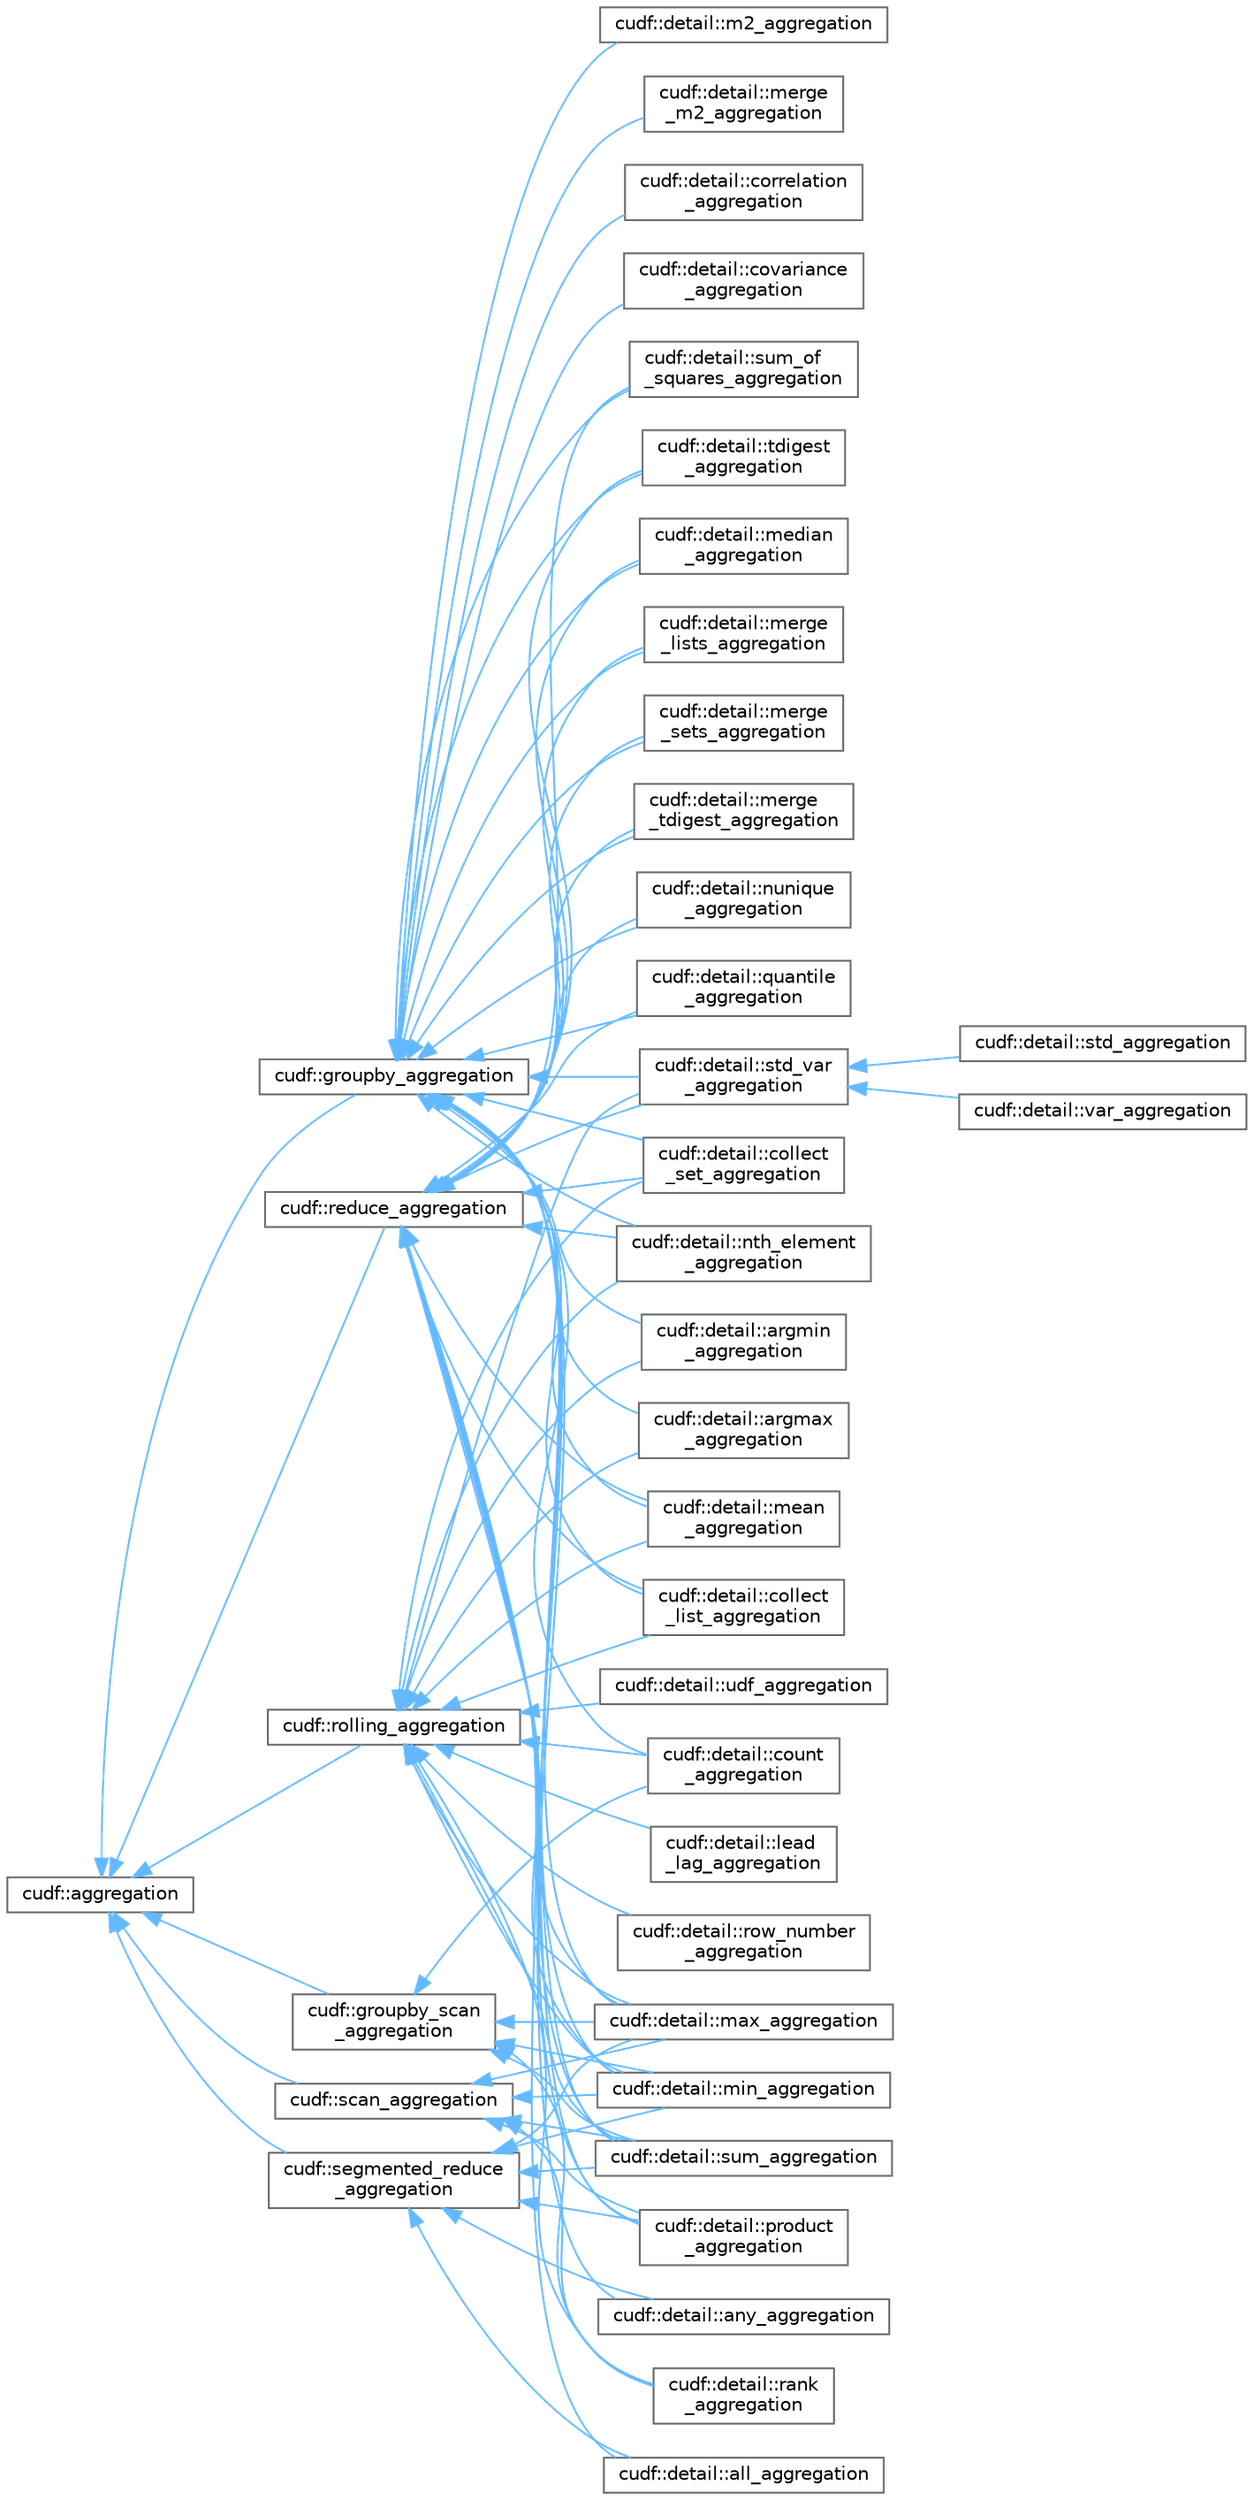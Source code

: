 digraph "类继承关系图"
{
 // LATEX_PDF_SIZE
  bgcolor="transparent";
  edge [fontname=Helvetica,fontsize=10,labelfontname=Helvetica,labelfontsize=10];
  node [fontname=Helvetica,fontsize=10,shape=box,height=0.2,width=0.4];
  rankdir="LR";
  Node0 [id="Node000000",label="cudf::aggregation",height=0.2,width=0.4,color="grey40", fillcolor="white", style="filled",URL="$classcudf_1_1aggregation.html",tooltip="Abstract base class for specifying the desired aggregation in an aggregation_request."];
  Node0 -> Node1 [id="edge1_Node000000_Node000001",dir="back",color="steelblue1",style="solid",tooltip=" "];
  Node1 [id="Node000001",label="cudf::groupby_aggregation",height=0.2,width=0.4,color="grey40", fillcolor="white", style="filled",URL="$classcudf_1_1groupby__aggregation.html",tooltip="Derived class intended for groupby specific aggregation usage."];
  Node1 -> Node2 [id="edge2_Node000001_Node000002",dir="back",color="steelblue1",style="solid",tooltip=" "];
  Node2 [id="Node000002",label="cudf::detail::argmax\l_aggregation",height=0.2,width=0.4,color="grey40", fillcolor="white", style="filled",URL="$classcudf_1_1detail_1_1argmax__aggregation.html",tooltip="Derived class for specifying an argmax aggregation"];
  Node1 -> Node4 [id="edge3_Node000001_Node000004",dir="back",color="steelblue1",style="solid",tooltip=" "];
  Node4 [id="Node000004",label="cudf::detail::argmin\l_aggregation",height=0.2,width=0.4,color="grey40", fillcolor="white", style="filled",URL="$classcudf_1_1detail_1_1argmin__aggregation.html",tooltip="Derived class for specifying an argmin aggregation"];
  Node1 -> Node5 [id="edge4_Node000001_Node000005",dir="back",color="steelblue1",style="solid",tooltip=" "];
  Node5 [id="Node000005",label="cudf::detail::collect\l_list_aggregation",height=0.2,width=0.4,color="grey40", fillcolor="white", style="filled",URL="$classcudf_1_1detail_1_1collect__list__aggregation.html",tooltip="Derived aggregation class for specifying COLLECT_LIST aggregation"];
  Node1 -> Node18 [id="edge5_Node000001_Node000018",dir="back",color="steelblue1",style="solid",tooltip=" "];
  Node18 [id="Node000018",label="cudf::detail::collect\l_set_aggregation",height=0.2,width=0.4,color="grey40", fillcolor="white", style="filled",URL="$classcudf_1_1detail_1_1collect__set__aggregation.html",tooltip="Derived aggregation class for specifying COLLECT_SET aggregation"];
  Node1 -> Node35 [id="edge6_Node000001_Node000035",dir="back",color="steelblue1",style="solid",tooltip=" "];
  Node35 [id="Node000035",label="cudf::detail::correlation\l_aggregation",height=0.2,width=0.4,color="grey40", fillcolor="white", style="filled",URL="$classcudf_1_1detail_1_1correlation__aggregation.html",tooltip="Derived aggregation class for specifying CORRELATION aggregation"];
  Node1 -> Node12 [id="edge7_Node000001_Node000012",dir="back",color="steelblue1",style="solid",tooltip=" "];
  Node12 [id="Node000012",label="cudf::detail::count\l_aggregation",height=0.2,width=0.4,color="grey40", fillcolor="white", style="filled",URL="$classcudf_1_1detail_1_1count__aggregation.html",tooltip="Derived class for specifying a count aggregation"];
  Node1 -> Node36 [id="edge8_Node000001_Node000036",dir="back",color="steelblue1",style="solid",tooltip=" "];
  Node36 [id="Node000036",label="cudf::detail::covariance\l_aggregation",height=0.2,width=0.4,color="grey40", fillcolor="white", style="filled",URL="$classcudf_1_1detail_1_1covariance__aggregation.html",tooltip="Derived aggregation class for specifying COVARIANCE aggregation"];
  Node1 -> Node37 [id="edge9_Node000001_Node000037",dir="back",color="steelblue1",style="solid",tooltip=" "];
  Node37 [id="Node000037",label="cudf::detail::m2_aggregation",height=0.2,width=0.4,color="grey40", fillcolor="white", style="filled",URL="$classcudf_1_1detail_1_1m2__aggregation.html",tooltip="Derived class for specifying a m2 aggregation"];
  Node1 -> Node10 [id="edge10_Node000001_Node000010",dir="back",color="steelblue1",style="solid",tooltip=" "];
  Node10 [id="Node000010",label="cudf::detail::max_aggregation",height=0.2,width=0.4,color="grey40", fillcolor="white", style="filled",URL="$classcudf_1_1detail_1_1max__aggregation.html",tooltip="Derived class for specifying a max aggregation"];
  Node1 -> Node19 [id="edge11_Node000001_Node000019",dir="back",color="steelblue1",style="solid",tooltip=" "];
  Node19 [id="Node000019",label="cudf::detail::mean\l_aggregation",height=0.2,width=0.4,color="grey40", fillcolor="white", style="filled",URL="$classcudf_1_1detail_1_1mean__aggregation.html",tooltip="Derived class for specifying a mean aggregation"];
  Node1 -> Node20 [id="edge12_Node000001_Node000020",dir="back",color="steelblue1",style="solid",tooltip=" "];
  Node20 [id="Node000020",label="cudf::detail::median\l_aggregation",height=0.2,width=0.4,color="grey40", fillcolor="white", style="filled",URL="$classcudf_1_1detail_1_1median__aggregation.html",tooltip="Derived class for specifying a median aggregation"];
  Node1 -> Node21 [id="edge13_Node000001_Node000021",dir="back",color="steelblue1",style="solid",tooltip=" "];
  Node21 [id="Node000021",label="cudf::detail::merge\l_lists_aggregation",height=0.2,width=0.4,color="grey40", fillcolor="white", style="filled",URL="$classcudf_1_1detail_1_1merge__lists__aggregation.html",tooltip="Derived aggregation class for specifying MERGE_LISTS aggregation"];
  Node1 -> Node38 [id="edge14_Node000001_Node000038",dir="back",color="steelblue1",style="solid",tooltip=" "];
  Node38 [id="Node000038",label="cudf::detail::merge\l_m2_aggregation",height=0.2,width=0.4,color="grey40", fillcolor="white", style="filled",URL="$classcudf_1_1detail_1_1merge__m2__aggregation.html",tooltip="Derived aggregation class for specifying MERGE_M2 aggregation"];
  Node1 -> Node22 [id="edge15_Node000001_Node000022",dir="back",color="steelblue1",style="solid",tooltip=" "];
  Node22 [id="Node000022",label="cudf::detail::merge\l_sets_aggregation",height=0.2,width=0.4,color="grey40", fillcolor="white", style="filled",URL="$classcudf_1_1detail_1_1merge__sets__aggregation.html",tooltip="Derived aggregation class for specifying MERGE_SETS aggregation"];
  Node1 -> Node23 [id="edge16_Node000001_Node000023",dir="back",color="steelblue1",style="solid",tooltip=" "];
  Node23 [id="Node000023",label="cudf::detail::merge\l_tdigest_aggregation",height=0.2,width=0.4,color="grey40", fillcolor="white", style="filled",URL="$classcudf_1_1detail_1_1merge__tdigest__aggregation.html",tooltip="Derived aggregation class for specifying MERGE_TDIGEST aggregation"];
  Node1 -> Node13 [id="edge17_Node000001_Node000013",dir="back",color="steelblue1",style="solid",tooltip=" "];
  Node13 [id="Node000013",label="cudf::detail::min_aggregation",height=0.2,width=0.4,color="grey40", fillcolor="white", style="filled",URL="$classcudf_1_1detail_1_1min__aggregation.html",tooltip="Derived class for specifying a min aggregation"];
  Node1 -> Node24 [id="edge18_Node000001_Node000024",dir="back",color="steelblue1",style="solid",tooltip=" "];
  Node24 [id="Node000024",label="cudf::detail::nth_element\l_aggregation",height=0.2,width=0.4,color="grey40", fillcolor="white", style="filled",URL="$classcudf_1_1detail_1_1nth__element__aggregation.html",tooltip="Derived class for specifying a nth element aggregation"];
  Node1 -> Node25 [id="edge19_Node000001_Node000025",dir="back",color="steelblue1",style="solid",tooltip=" "];
  Node25 [id="Node000025",label="cudf::detail::nunique\l_aggregation",height=0.2,width=0.4,color="grey40", fillcolor="white", style="filled",URL="$classcudf_1_1detail_1_1nunique__aggregation.html",tooltip="Derived class for specifying a nunique aggregation"];
  Node1 -> Node15 [id="edge20_Node000001_Node000015",dir="back",color="steelblue1",style="solid",tooltip=" "];
  Node15 [id="Node000015",label="cudf::detail::product\l_aggregation",height=0.2,width=0.4,color="grey40", fillcolor="white", style="filled",URL="$classcudf_1_1detail_1_1product__aggregation.html",tooltip="Derived class for specifying a product aggregation"];
  Node1 -> Node26 [id="edge21_Node000001_Node000026",dir="back",color="steelblue1",style="solid",tooltip=" "];
  Node26 [id="Node000026",label="cudf::detail::quantile\l_aggregation",height=0.2,width=0.4,color="grey40", fillcolor="white", style="filled",URL="$classcudf_1_1detail_1_1quantile__aggregation.html",tooltip="Derived class for specifying a quantile aggregation"];
  Node1 -> Node27 [id="edge22_Node000001_Node000027",dir="back",color="steelblue1",style="solid",tooltip=" "];
  Node27 [id="Node000027",label="cudf::detail::std_var\l_aggregation",height=0.2,width=0.4,color="grey40", fillcolor="white", style="filled",URL="$classcudf_1_1detail_1_1std__var__aggregation.html",tooltip="Derived class for specifying a standard deviation/variance aggregation"];
  Node27 -> Node28 [id="edge23_Node000027_Node000028",dir="back",color="steelblue1",style="solid",tooltip=" "];
  Node28 [id="Node000028",label="cudf::detail::std_aggregation",height=0.2,width=0.4,color="grey40", fillcolor="white", style="filled",URL="$classcudf_1_1detail_1_1std__aggregation.html",tooltip="Derived class for specifying a standard deviation aggregation"];
  Node27 -> Node29 [id="edge24_Node000027_Node000029",dir="back",color="steelblue1",style="solid",tooltip=" "];
  Node29 [id="Node000029",label="cudf::detail::var_aggregation",height=0.2,width=0.4,color="grey40", fillcolor="white", style="filled",URL="$classcudf_1_1detail_1_1var__aggregation.html",tooltip="Derived class for specifying a variance aggregation"];
  Node1 -> Node17 [id="edge25_Node000001_Node000017",dir="back",color="steelblue1",style="solid",tooltip=" "];
  Node17 [id="Node000017",label="cudf::detail::sum_aggregation",height=0.2,width=0.4,color="grey40", fillcolor="white", style="filled",URL="$classcudf_1_1detail_1_1sum__aggregation.html",tooltip="Derived class for specifying a sum aggregation"];
  Node1 -> Node30 [id="edge26_Node000001_Node000030",dir="back",color="steelblue1",style="solid",tooltip=" "];
  Node30 [id="Node000030",label="cudf::detail::sum_of\l_squares_aggregation",height=0.2,width=0.4,color="grey40", fillcolor="white", style="filled",URL="$classcudf_1_1detail_1_1sum__of__squares__aggregation.html",tooltip="Derived class for specifying a sum_of_squares aggregation"];
  Node1 -> Node31 [id="edge27_Node000001_Node000031",dir="back",color="steelblue1",style="solid",tooltip=" "];
  Node31 [id="Node000031",label="cudf::detail::tdigest\l_aggregation",height=0.2,width=0.4,color="grey40", fillcolor="white", style="filled",URL="$classcudf_1_1detail_1_1tdigest__aggregation.html",tooltip="Derived aggregation class for specifying TDIGEST aggregation"];
  Node0 -> Node11 [id="edge28_Node000000_Node000011",dir="back",color="steelblue1",style="solid",tooltip=" "];
  Node11 [id="Node000011",label="cudf::groupby_scan\l_aggregation",height=0.2,width=0.4,color="grey40", fillcolor="white", style="filled",URL="$classcudf_1_1groupby__scan__aggregation.html",tooltip="Derived class intended for groupby specific scan usage."];
  Node11 -> Node12 [id="edge29_Node000011_Node000012",dir="back",color="steelblue1",style="solid",tooltip=" "];
  Node11 -> Node10 [id="edge30_Node000011_Node000010",dir="back",color="steelblue1",style="solid",tooltip=" "];
  Node11 -> Node13 [id="edge31_Node000011_Node000013",dir="back",color="steelblue1",style="solid",tooltip=" "];
  Node11 -> Node16 [id="edge32_Node000011_Node000016",dir="back",color="steelblue1",style="solid",tooltip=" "];
  Node16 [id="Node000016",label="cudf::detail::rank\l_aggregation",height=0.2,width=0.4,color="grey40", fillcolor="white", style="filled",URL="$classcudf_1_1detail_1_1rank__aggregation.html",tooltip="Derived class for specifying a rank aggregation"];
  Node11 -> Node17 [id="edge33_Node000011_Node000017",dir="back",color="steelblue1",style="solid",tooltip=" "];
  Node0 -> Node6 [id="edge34_Node000000_Node000006",dir="back",color="steelblue1",style="solid",tooltip=" "];
  Node6 [id="Node000006",label="cudf::reduce_aggregation",height=0.2,width=0.4,color="grey40", fillcolor="white", style="filled",URL="$classcudf_1_1reduce__aggregation.html",tooltip="Derived class intended for reduction usage."];
  Node6 -> Node7 [id="edge35_Node000006_Node000007",dir="back",color="steelblue1",style="solid",tooltip=" "];
  Node7 [id="Node000007",label="cudf::detail::all_aggregation",height=0.2,width=0.4,color="grey40", fillcolor="white", style="filled",URL="$classcudf_1_1detail_1_1all__aggregation.html",tooltip="Derived class for specifying an all aggregation"];
  Node6 -> Node9 [id="edge36_Node000006_Node000009",dir="back",color="steelblue1",style="solid",tooltip=" "];
  Node9 [id="Node000009",label="cudf::detail::any_aggregation",height=0.2,width=0.4,color="grey40", fillcolor="white", style="filled",URL="$classcudf_1_1detail_1_1any__aggregation.html",tooltip="Derived class for specifying an any aggregation"];
  Node6 -> Node5 [id="edge37_Node000006_Node000005",dir="back",color="steelblue1",style="solid",tooltip=" "];
  Node6 -> Node18 [id="edge38_Node000006_Node000018",dir="back",color="steelblue1",style="solid",tooltip=" "];
  Node6 -> Node10 [id="edge39_Node000006_Node000010",dir="back",color="steelblue1",style="solid",tooltip=" "];
  Node6 -> Node19 [id="edge40_Node000006_Node000019",dir="back",color="steelblue1",style="solid",tooltip=" "];
  Node6 -> Node20 [id="edge41_Node000006_Node000020",dir="back",color="steelblue1",style="solid",tooltip=" "];
  Node6 -> Node21 [id="edge42_Node000006_Node000021",dir="back",color="steelblue1",style="solid",tooltip=" "];
  Node6 -> Node22 [id="edge43_Node000006_Node000022",dir="back",color="steelblue1",style="solid",tooltip=" "];
  Node6 -> Node23 [id="edge44_Node000006_Node000023",dir="back",color="steelblue1",style="solid",tooltip=" "];
  Node6 -> Node13 [id="edge45_Node000006_Node000013",dir="back",color="steelblue1",style="solid",tooltip=" "];
  Node6 -> Node24 [id="edge46_Node000006_Node000024",dir="back",color="steelblue1",style="solid",tooltip=" "];
  Node6 -> Node25 [id="edge47_Node000006_Node000025",dir="back",color="steelblue1",style="solid",tooltip=" "];
  Node6 -> Node15 [id="edge48_Node000006_Node000015",dir="back",color="steelblue1",style="solid",tooltip=" "];
  Node6 -> Node26 [id="edge49_Node000006_Node000026",dir="back",color="steelblue1",style="solid",tooltip=" "];
  Node6 -> Node27 [id="edge50_Node000006_Node000027",dir="back",color="steelblue1",style="solid",tooltip=" "];
  Node6 -> Node17 [id="edge51_Node000006_Node000017",dir="back",color="steelblue1",style="solid",tooltip=" "];
  Node6 -> Node30 [id="edge52_Node000006_Node000030",dir="back",color="steelblue1",style="solid",tooltip=" "];
  Node6 -> Node31 [id="edge53_Node000006_Node000031",dir="back",color="steelblue1",style="solid",tooltip=" "];
  Node0 -> Node3 [id="edge54_Node000000_Node000003",dir="back",color="steelblue1",style="solid",tooltip=" "];
  Node3 [id="Node000003",label="cudf::rolling_aggregation",height=0.2,width=0.4,color="grey40", fillcolor="white", style="filled",URL="$classcudf_1_1rolling__aggregation.html",tooltip="Derived class intended for rolling_window specific aggregation usage."];
  Node3 -> Node2 [id="edge55_Node000003_Node000002",dir="back",color="steelblue1",style="solid",tooltip=" "];
  Node3 -> Node4 [id="edge56_Node000003_Node000004",dir="back",color="steelblue1",style="solid",tooltip=" "];
  Node3 -> Node5 [id="edge57_Node000003_Node000005",dir="back",color="steelblue1",style="solid",tooltip=" "];
  Node3 -> Node18 [id="edge58_Node000003_Node000018",dir="back",color="steelblue1",style="solid",tooltip=" "];
  Node3 -> Node12 [id="edge59_Node000003_Node000012",dir="back",color="steelblue1",style="solid",tooltip=" "];
  Node3 -> Node32 [id="edge60_Node000003_Node000032",dir="back",color="steelblue1",style="solid",tooltip=" "];
  Node32 [id="Node000032",label="cudf::detail::lead\l_lag_aggregation",height=0.2,width=0.4,color="grey40", fillcolor="white", style="filled",URL="$classcudf_1_1detail_1_1lead__lag__aggregation.html",tooltip="Derived aggregation class for specifying LEAD/LAG window aggregations"];
  Node3 -> Node10 [id="edge61_Node000003_Node000010",dir="back",color="steelblue1",style="solid",tooltip=" "];
  Node3 -> Node19 [id="edge62_Node000003_Node000019",dir="back",color="steelblue1",style="solid",tooltip=" "];
  Node3 -> Node13 [id="edge63_Node000003_Node000013",dir="back",color="steelblue1",style="solid",tooltip=" "];
  Node3 -> Node24 [id="edge64_Node000003_Node000024",dir="back",color="steelblue1",style="solid",tooltip=" "];
  Node3 -> Node16 [id="edge65_Node000003_Node000016",dir="back",color="steelblue1",style="solid",tooltip=" "];
  Node3 -> Node33 [id="edge66_Node000003_Node000033",dir="back",color="steelblue1",style="solid",tooltip=" "];
  Node33 [id="Node000033",label="cudf::detail::row_number\l_aggregation",height=0.2,width=0.4,color="grey40", fillcolor="white", style="filled",URL="$classcudf_1_1detail_1_1row__number__aggregation.html",tooltip="Derived class for specifying a row_number aggregation"];
  Node3 -> Node27 [id="edge67_Node000003_Node000027",dir="back",color="steelblue1",style="solid",tooltip=" "];
  Node3 -> Node17 [id="edge68_Node000003_Node000017",dir="back",color="steelblue1",style="solid",tooltip=" "];
  Node3 -> Node34 [id="edge69_Node000003_Node000034",dir="back",color="steelblue1",style="solid",tooltip=" "];
  Node34 [id="Node000034",label="cudf::detail::udf_aggregation",height=0.2,width=0.4,color="grey40", fillcolor="white", style="filled",URL="$classcudf_1_1detail_1_1udf__aggregation.html",tooltip="Derived class for specifying a custom aggregation specified in udf"];
  Node0 -> Node14 [id="edge70_Node000000_Node000014",dir="back",color="steelblue1",style="solid",tooltip=" "];
  Node14 [id="Node000014",label="cudf::scan_aggregation",height=0.2,width=0.4,color="grey40", fillcolor="white", style="filled",URL="$classcudf_1_1scan__aggregation.html",tooltip="Derived class intended for scan usage."];
  Node14 -> Node10 [id="edge71_Node000014_Node000010",dir="back",color="steelblue1",style="solid",tooltip=" "];
  Node14 -> Node13 [id="edge72_Node000014_Node000013",dir="back",color="steelblue1",style="solid",tooltip=" "];
  Node14 -> Node15 [id="edge73_Node000014_Node000015",dir="back",color="steelblue1",style="solid",tooltip=" "];
  Node14 -> Node16 [id="edge74_Node000014_Node000016",dir="back",color="steelblue1",style="solid",tooltip=" "];
  Node14 -> Node17 [id="edge75_Node000014_Node000017",dir="back",color="steelblue1",style="solid",tooltip=" "];
  Node0 -> Node8 [id="edge76_Node000000_Node000008",dir="back",color="steelblue1",style="solid",tooltip=" "];
  Node8 [id="Node000008",label="cudf::segmented_reduce\l_aggregation",height=0.2,width=0.4,color="grey40", fillcolor="white", style="filled",URL="$classcudf_1_1segmented__reduce__aggregation.html",tooltip="Derived class intended for segmented reduction usage."];
  Node8 -> Node7 [id="edge77_Node000008_Node000007",dir="back",color="steelblue1",style="solid",tooltip=" "];
  Node8 -> Node9 [id="edge78_Node000008_Node000009",dir="back",color="steelblue1",style="solid",tooltip=" "];
  Node8 -> Node10 [id="edge79_Node000008_Node000010",dir="back",color="steelblue1",style="solid",tooltip=" "];
  Node8 -> Node13 [id="edge80_Node000008_Node000013",dir="back",color="steelblue1",style="solid",tooltip=" "];
  Node8 -> Node15 [id="edge81_Node000008_Node000015",dir="back",color="steelblue1",style="solid",tooltip=" "];
  Node8 -> Node17 [id="edge82_Node000008_Node000017",dir="back",color="steelblue1",style="solid",tooltip=" "];
}
